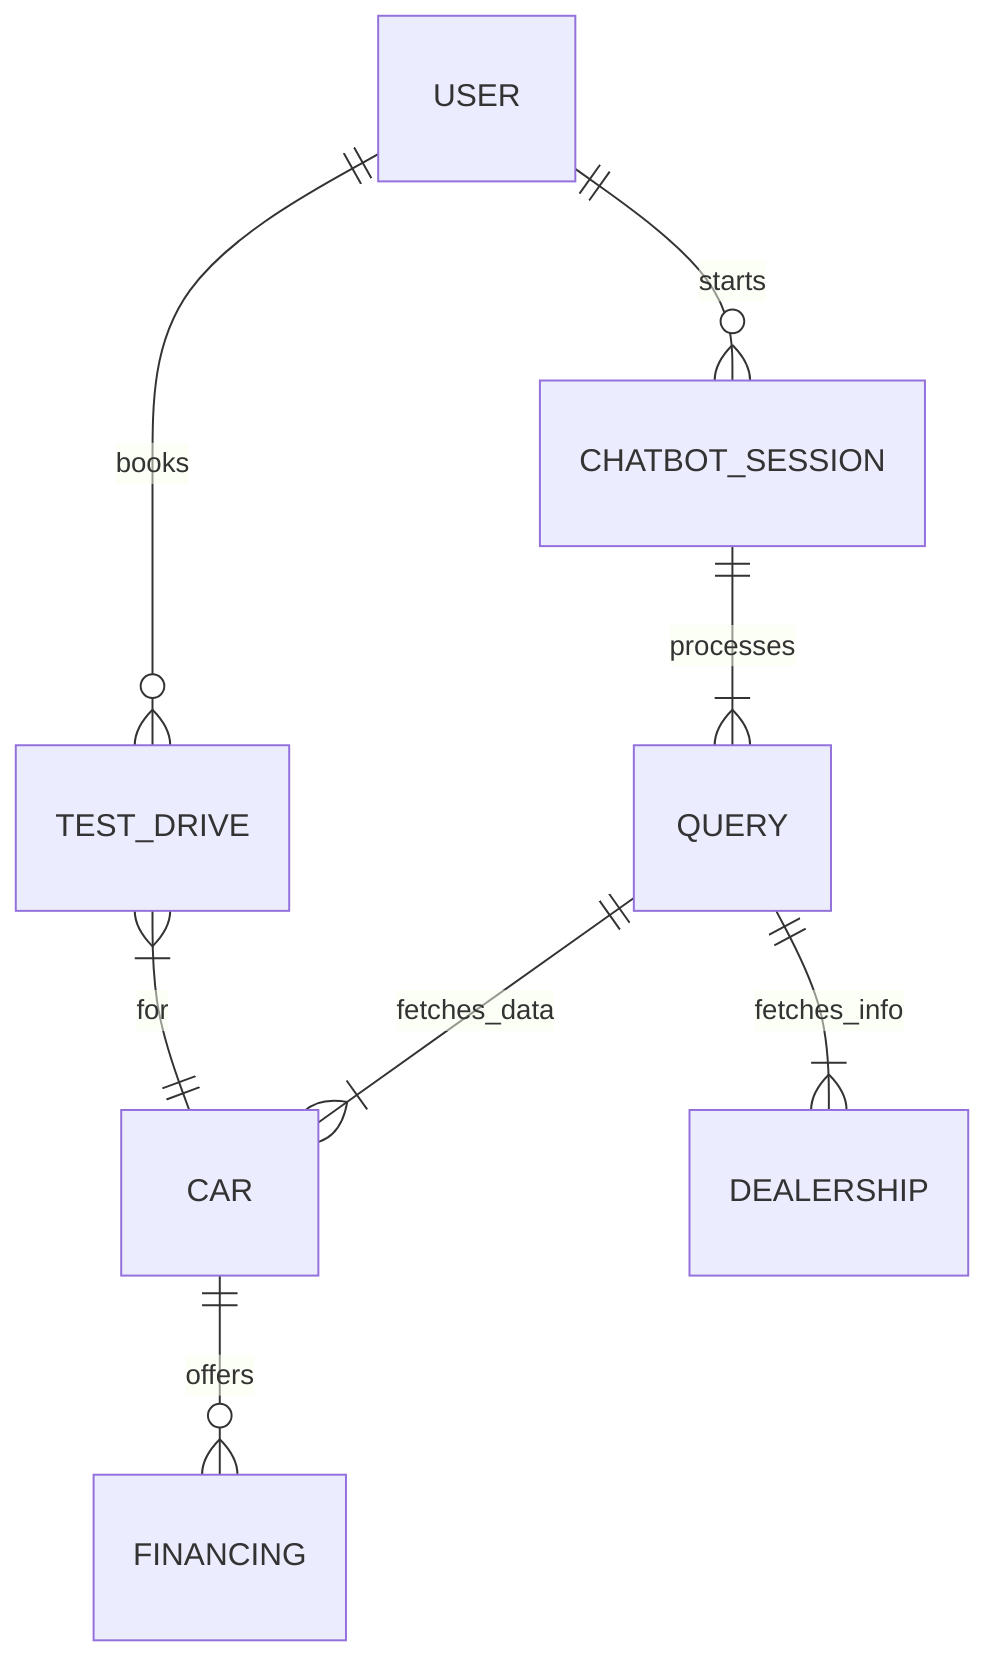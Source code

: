 erDiagram
    USER ||--o{ CHATBOT_SESSION : "starts"
    CHATBOT_SESSION ||--|{ QUERY : "processes"
    QUERY ||--|{ CAR : "fetches_data"
    QUERY ||--|{ DEALERSHIP : "fetches_info"
    USER ||--o{ TEST_DRIVE : "books"
    TEST_DRIVE }|--|| CAR : "for"
    CAR ||--o{ FINANCING : "offers"